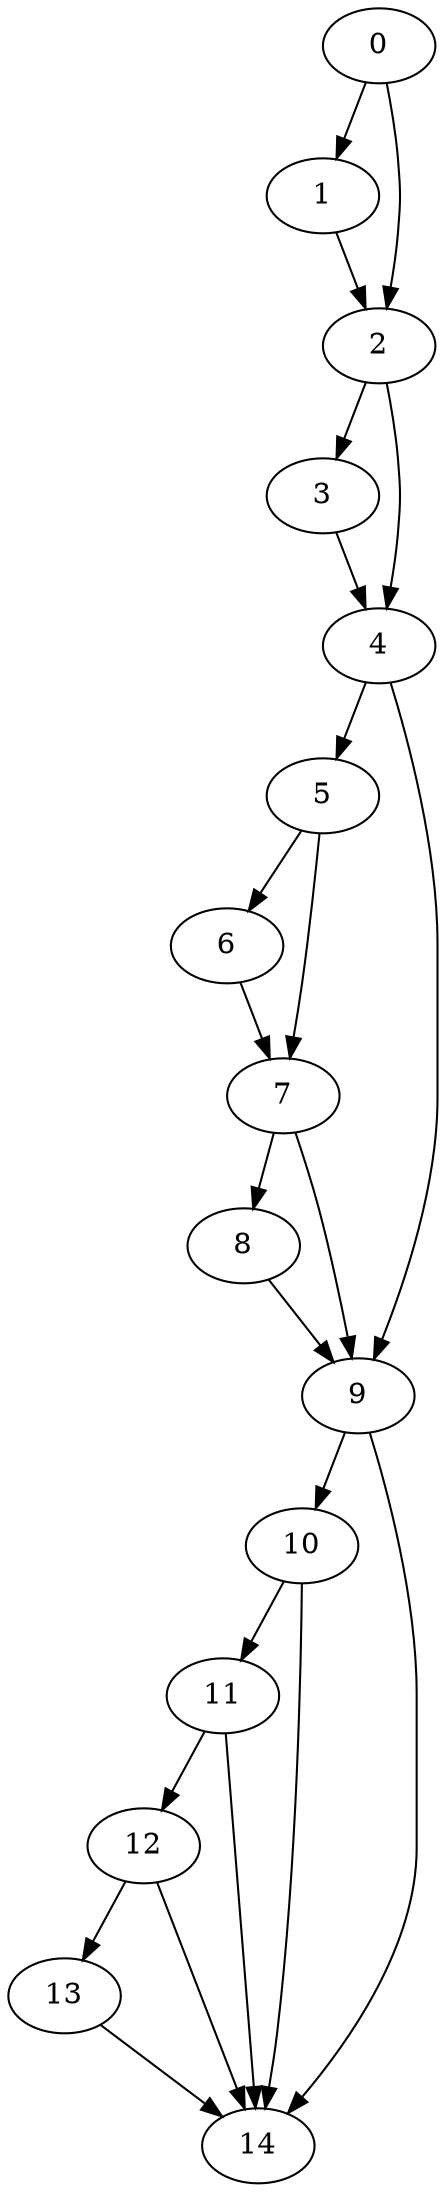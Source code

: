 digraph {
	0
	1
	2
	3
	4
	5
	6
	7
	8
	9
	10
	11
	12
	13
	14
	4 -> 5
	11 -> 12
	2 -> 3
	2 -> 4
	3 -> 4
	5 -> 6
	7 -> 8
	0 -> 2
	1 -> 2
	10 -> 11
	4 -> 9
	7 -> 9
	8 -> 9
	0 -> 1
	5 -> 7
	6 -> 7
	9 -> 10
	12 -> 13
	13 -> 14
	9 -> 14
	10 -> 14
	11 -> 14
	12 -> 14
}
